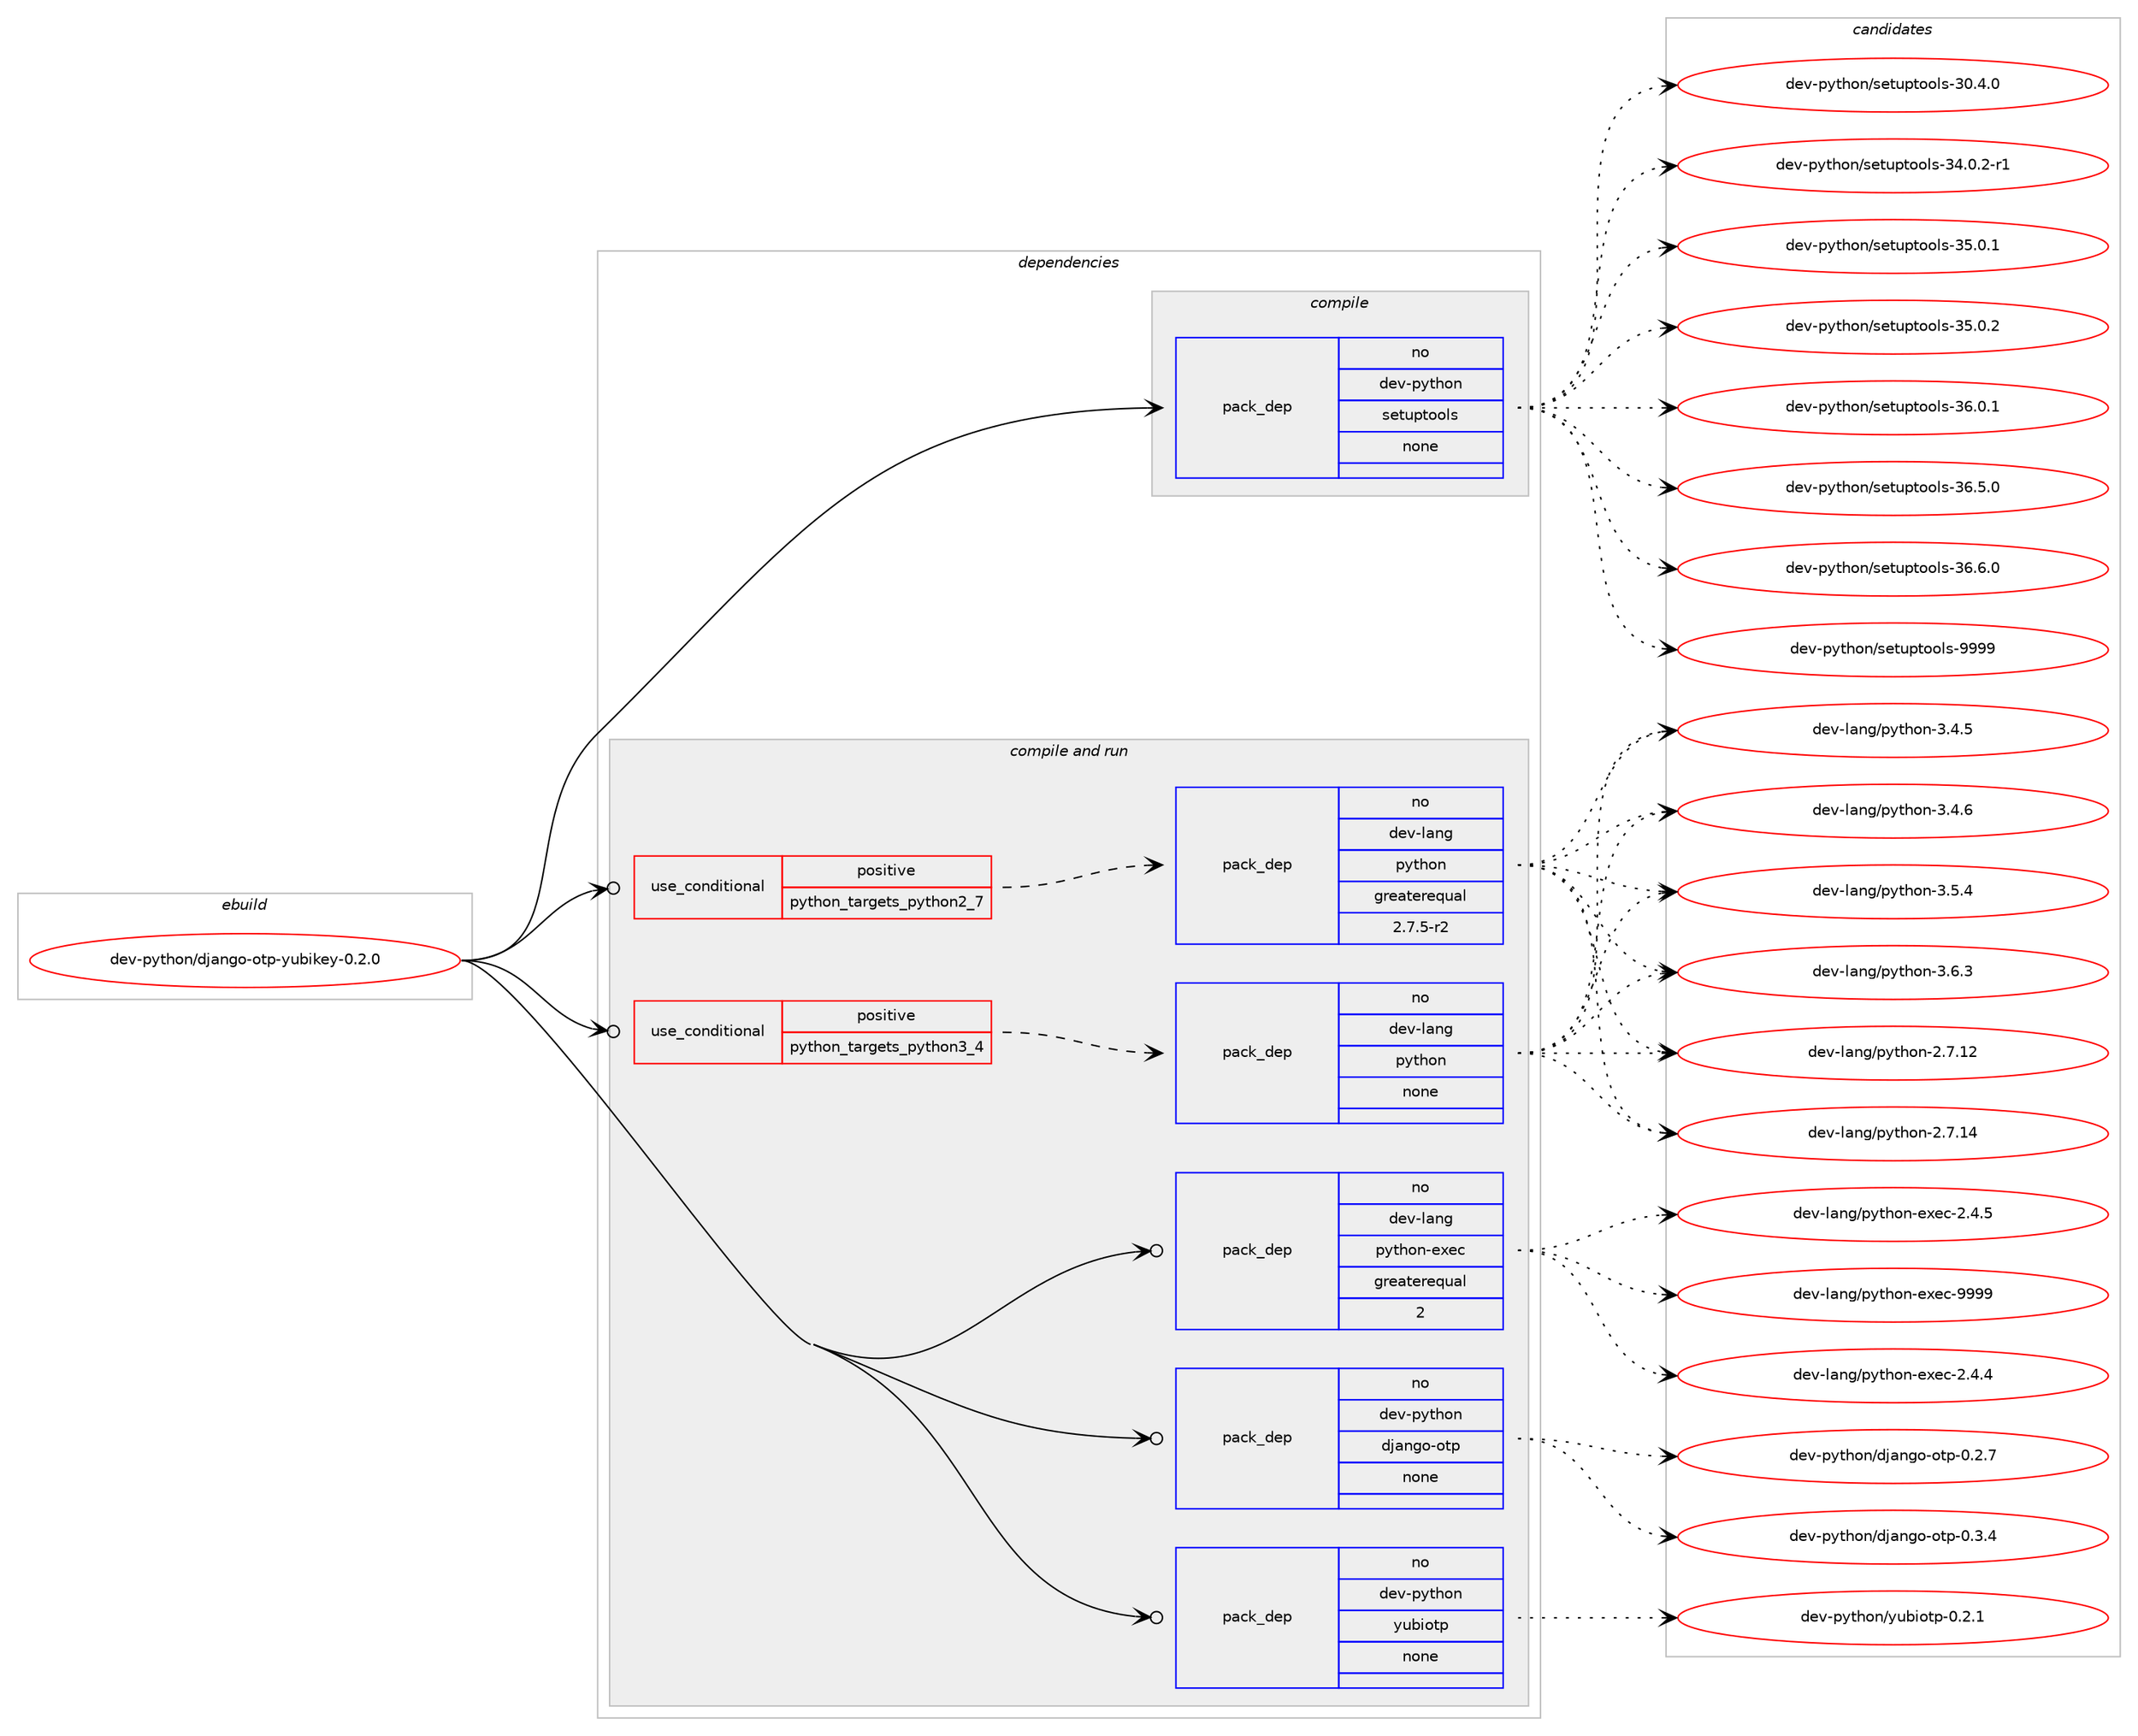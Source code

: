 digraph prolog {

# *************
# Graph options
# *************

newrank=true;
concentrate=true;
compound=true;
graph [rankdir=LR,fontname=Helvetica,fontsize=10,ranksep=1.5];#, ranksep=2.5, nodesep=0.2];
edge  [arrowhead=vee];
node  [fontname=Helvetica,fontsize=10];

# **********
# The ebuild
# **********

subgraph cluster_leftcol {
color=gray;
rank=same;
label=<<i>ebuild</i>>;
id [label="dev-python/django-otp-yubikey-0.2.0", color=red, width=4, href="../dev-python/django-otp-yubikey-0.2.0.svg"];
}

# ****************
# The dependencies
# ****************

subgraph cluster_midcol {
color=gray;
label=<<i>dependencies</i>>;
subgraph cluster_compile {
fillcolor="#eeeeee";
style=filled;
label=<<i>compile</i>>;
subgraph pack118555 {
dependency154219 [label=<<TABLE BORDER="0" CELLBORDER="1" CELLSPACING="0" CELLPADDING="4" WIDTH="220"><TR><TD ROWSPAN="6" CELLPADDING="30">pack_dep</TD></TR><TR><TD WIDTH="110">no</TD></TR><TR><TD>dev-python</TD></TR><TR><TD>setuptools</TD></TR><TR><TD>none</TD></TR><TR><TD></TD></TR></TABLE>>, shape=none, color=blue];
}
id:e -> dependency154219:w [weight=20,style="solid",arrowhead="vee"];
}
subgraph cluster_compileandrun {
fillcolor="#eeeeee";
style=filled;
label=<<i>compile and run</i>>;
subgraph cond31832 {
dependency154220 [label=<<TABLE BORDER="0" CELLBORDER="1" CELLSPACING="0" CELLPADDING="4"><TR><TD ROWSPAN="3" CELLPADDING="10">use_conditional</TD></TR><TR><TD>positive</TD></TR><TR><TD>python_targets_python2_7</TD></TR></TABLE>>, shape=none, color=red];
subgraph pack118556 {
dependency154221 [label=<<TABLE BORDER="0" CELLBORDER="1" CELLSPACING="0" CELLPADDING="4" WIDTH="220"><TR><TD ROWSPAN="6" CELLPADDING="30">pack_dep</TD></TR><TR><TD WIDTH="110">no</TD></TR><TR><TD>dev-lang</TD></TR><TR><TD>python</TD></TR><TR><TD>greaterequal</TD></TR><TR><TD>2.7.5-r2</TD></TR></TABLE>>, shape=none, color=blue];
}
dependency154220:e -> dependency154221:w [weight=20,style="dashed",arrowhead="vee"];
}
id:e -> dependency154220:w [weight=20,style="solid",arrowhead="odotvee"];
subgraph cond31833 {
dependency154222 [label=<<TABLE BORDER="0" CELLBORDER="1" CELLSPACING="0" CELLPADDING="4"><TR><TD ROWSPAN="3" CELLPADDING="10">use_conditional</TD></TR><TR><TD>positive</TD></TR><TR><TD>python_targets_python3_4</TD></TR></TABLE>>, shape=none, color=red];
subgraph pack118557 {
dependency154223 [label=<<TABLE BORDER="0" CELLBORDER="1" CELLSPACING="0" CELLPADDING="4" WIDTH="220"><TR><TD ROWSPAN="6" CELLPADDING="30">pack_dep</TD></TR><TR><TD WIDTH="110">no</TD></TR><TR><TD>dev-lang</TD></TR><TR><TD>python</TD></TR><TR><TD>none</TD></TR><TR><TD></TD></TR></TABLE>>, shape=none, color=blue];
}
dependency154222:e -> dependency154223:w [weight=20,style="dashed",arrowhead="vee"];
}
id:e -> dependency154222:w [weight=20,style="solid",arrowhead="odotvee"];
subgraph pack118558 {
dependency154224 [label=<<TABLE BORDER="0" CELLBORDER="1" CELLSPACING="0" CELLPADDING="4" WIDTH="220"><TR><TD ROWSPAN="6" CELLPADDING="30">pack_dep</TD></TR><TR><TD WIDTH="110">no</TD></TR><TR><TD>dev-lang</TD></TR><TR><TD>python-exec</TD></TR><TR><TD>greaterequal</TD></TR><TR><TD>2</TD></TR></TABLE>>, shape=none, color=blue];
}
id:e -> dependency154224:w [weight=20,style="solid",arrowhead="odotvee"];
subgraph pack118559 {
dependency154225 [label=<<TABLE BORDER="0" CELLBORDER="1" CELLSPACING="0" CELLPADDING="4" WIDTH="220"><TR><TD ROWSPAN="6" CELLPADDING="30">pack_dep</TD></TR><TR><TD WIDTH="110">no</TD></TR><TR><TD>dev-python</TD></TR><TR><TD>django-otp</TD></TR><TR><TD>none</TD></TR><TR><TD></TD></TR></TABLE>>, shape=none, color=blue];
}
id:e -> dependency154225:w [weight=20,style="solid",arrowhead="odotvee"];
subgraph pack118560 {
dependency154226 [label=<<TABLE BORDER="0" CELLBORDER="1" CELLSPACING="0" CELLPADDING="4" WIDTH="220"><TR><TD ROWSPAN="6" CELLPADDING="30">pack_dep</TD></TR><TR><TD WIDTH="110">no</TD></TR><TR><TD>dev-python</TD></TR><TR><TD>yubiotp</TD></TR><TR><TD>none</TD></TR><TR><TD></TD></TR></TABLE>>, shape=none, color=blue];
}
id:e -> dependency154226:w [weight=20,style="solid",arrowhead="odotvee"];
}
subgraph cluster_run {
fillcolor="#eeeeee";
style=filled;
label=<<i>run</i>>;
}
}

# **************
# The candidates
# **************

subgraph cluster_choices {
rank=same;
color=gray;
label=<<i>candidates</i>>;

subgraph choice118555 {
color=black;
nodesep=1;
choice100101118451121211161041111104711510111611711211611111110811545514846524648 [label="dev-python/setuptools-30.4.0", color=red, width=4,href="../dev-python/setuptools-30.4.0.svg"];
choice1001011184511212111610411111047115101116117112116111111108115455152464846504511449 [label="dev-python/setuptools-34.0.2-r1", color=red, width=4,href="../dev-python/setuptools-34.0.2-r1.svg"];
choice100101118451121211161041111104711510111611711211611111110811545515346484649 [label="dev-python/setuptools-35.0.1", color=red, width=4,href="../dev-python/setuptools-35.0.1.svg"];
choice100101118451121211161041111104711510111611711211611111110811545515346484650 [label="dev-python/setuptools-35.0.2", color=red, width=4,href="../dev-python/setuptools-35.0.2.svg"];
choice100101118451121211161041111104711510111611711211611111110811545515446484649 [label="dev-python/setuptools-36.0.1", color=red, width=4,href="../dev-python/setuptools-36.0.1.svg"];
choice100101118451121211161041111104711510111611711211611111110811545515446534648 [label="dev-python/setuptools-36.5.0", color=red, width=4,href="../dev-python/setuptools-36.5.0.svg"];
choice100101118451121211161041111104711510111611711211611111110811545515446544648 [label="dev-python/setuptools-36.6.0", color=red, width=4,href="../dev-python/setuptools-36.6.0.svg"];
choice10010111845112121116104111110471151011161171121161111111081154557575757 [label="dev-python/setuptools-9999", color=red, width=4,href="../dev-python/setuptools-9999.svg"];
dependency154219:e -> choice100101118451121211161041111104711510111611711211611111110811545514846524648:w [style=dotted,weight="100"];
dependency154219:e -> choice1001011184511212111610411111047115101116117112116111111108115455152464846504511449:w [style=dotted,weight="100"];
dependency154219:e -> choice100101118451121211161041111104711510111611711211611111110811545515346484649:w [style=dotted,weight="100"];
dependency154219:e -> choice100101118451121211161041111104711510111611711211611111110811545515346484650:w [style=dotted,weight="100"];
dependency154219:e -> choice100101118451121211161041111104711510111611711211611111110811545515446484649:w [style=dotted,weight="100"];
dependency154219:e -> choice100101118451121211161041111104711510111611711211611111110811545515446534648:w [style=dotted,weight="100"];
dependency154219:e -> choice100101118451121211161041111104711510111611711211611111110811545515446544648:w [style=dotted,weight="100"];
dependency154219:e -> choice10010111845112121116104111110471151011161171121161111111081154557575757:w [style=dotted,weight="100"];
}
subgraph choice118556 {
color=black;
nodesep=1;
choice10010111845108971101034711212111610411111045504655464950 [label="dev-lang/python-2.7.12", color=red, width=4,href="../dev-lang/python-2.7.12.svg"];
choice10010111845108971101034711212111610411111045504655464952 [label="dev-lang/python-2.7.14", color=red, width=4,href="../dev-lang/python-2.7.14.svg"];
choice100101118451089711010347112121116104111110455146524653 [label="dev-lang/python-3.4.5", color=red, width=4,href="../dev-lang/python-3.4.5.svg"];
choice100101118451089711010347112121116104111110455146524654 [label="dev-lang/python-3.4.6", color=red, width=4,href="../dev-lang/python-3.4.6.svg"];
choice100101118451089711010347112121116104111110455146534652 [label="dev-lang/python-3.5.4", color=red, width=4,href="../dev-lang/python-3.5.4.svg"];
choice100101118451089711010347112121116104111110455146544651 [label="dev-lang/python-3.6.3", color=red, width=4,href="../dev-lang/python-3.6.3.svg"];
dependency154221:e -> choice10010111845108971101034711212111610411111045504655464950:w [style=dotted,weight="100"];
dependency154221:e -> choice10010111845108971101034711212111610411111045504655464952:w [style=dotted,weight="100"];
dependency154221:e -> choice100101118451089711010347112121116104111110455146524653:w [style=dotted,weight="100"];
dependency154221:e -> choice100101118451089711010347112121116104111110455146524654:w [style=dotted,weight="100"];
dependency154221:e -> choice100101118451089711010347112121116104111110455146534652:w [style=dotted,weight="100"];
dependency154221:e -> choice100101118451089711010347112121116104111110455146544651:w [style=dotted,weight="100"];
}
subgraph choice118557 {
color=black;
nodesep=1;
choice10010111845108971101034711212111610411111045504655464950 [label="dev-lang/python-2.7.12", color=red, width=4,href="../dev-lang/python-2.7.12.svg"];
choice10010111845108971101034711212111610411111045504655464952 [label="dev-lang/python-2.7.14", color=red, width=4,href="../dev-lang/python-2.7.14.svg"];
choice100101118451089711010347112121116104111110455146524653 [label="dev-lang/python-3.4.5", color=red, width=4,href="../dev-lang/python-3.4.5.svg"];
choice100101118451089711010347112121116104111110455146524654 [label="dev-lang/python-3.4.6", color=red, width=4,href="../dev-lang/python-3.4.6.svg"];
choice100101118451089711010347112121116104111110455146534652 [label="dev-lang/python-3.5.4", color=red, width=4,href="../dev-lang/python-3.5.4.svg"];
choice100101118451089711010347112121116104111110455146544651 [label="dev-lang/python-3.6.3", color=red, width=4,href="../dev-lang/python-3.6.3.svg"];
dependency154223:e -> choice10010111845108971101034711212111610411111045504655464950:w [style=dotted,weight="100"];
dependency154223:e -> choice10010111845108971101034711212111610411111045504655464952:w [style=dotted,weight="100"];
dependency154223:e -> choice100101118451089711010347112121116104111110455146524653:w [style=dotted,weight="100"];
dependency154223:e -> choice100101118451089711010347112121116104111110455146524654:w [style=dotted,weight="100"];
dependency154223:e -> choice100101118451089711010347112121116104111110455146534652:w [style=dotted,weight="100"];
dependency154223:e -> choice100101118451089711010347112121116104111110455146544651:w [style=dotted,weight="100"];
}
subgraph choice118558 {
color=black;
nodesep=1;
choice1001011184510897110103471121211161041111104510112010199455046524652 [label="dev-lang/python-exec-2.4.4", color=red, width=4,href="../dev-lang/python-exec-2.4.4.svg"];
choice1001011184510897110103471121211161041111104510112010199455046524653 [label="dev-lang/python-exec-2.4.5", color=red, width=4,href="../dev-lang/python-exec-2.4.5.svg"];
choice10010111845108971101034711212111610411111045101120101994557575757 [label="dev-lang/python-exec-9999", color=red, width=4,href="../dev-lang/python-exec-9999.svg"];
dependency154224:e -> choice1001011184510897110103471121211161041111104510112010199455046524652:w [style=dotted,weight="100"];
dependency154224:e -> choice1001011184510897110103471121211161041111104510112010199455046524653:w [style=dotted,weight="100"];
dependency154224:e -> choice10010111845108971101034711212111610411111045101120101994557575757:w [style=dotted,weight="100"];
}
subgraph choice118559 {
color=black;
nodesep=1;
choice10010111845112121116104111110471001069711010311145111116112454846504655 [label="dev-python/django-otp-0.2.7", color=red, width=4,href="../dev-python/django-otp-0.2.7.svg"];
choice10010111845112121116104111110471001069711010311145111116112454846514652 [label="dev-python/django-otp-0.3.4", color=red, width=4,href="../dev-python/django-otp-0.3.4.svg"];
dependency154225:e -> choice10010111845112121116104111110471001069711010311145111116112454846504655:w [style=dotted,weight="100"];
dependency154225:e -> choice10010111845112121116104111110471001069711010311145111116112454846514652:w [style=dotted,weight="100"];
}
subgraph choice118560 {
color=black;
nodesep=1;
choice100101118451121211161041111104712111798105111116112454846504649 [label="dev-python/yubiotp-0.2.1", color=red, width=4,href="../dev-python/yubiotp-0.2.1.svg"];
dependency154226:e -> choice100101118451121211161041111104712111798105111116112454846504649:w [style=dotted,weight="100"];
}
}

}
